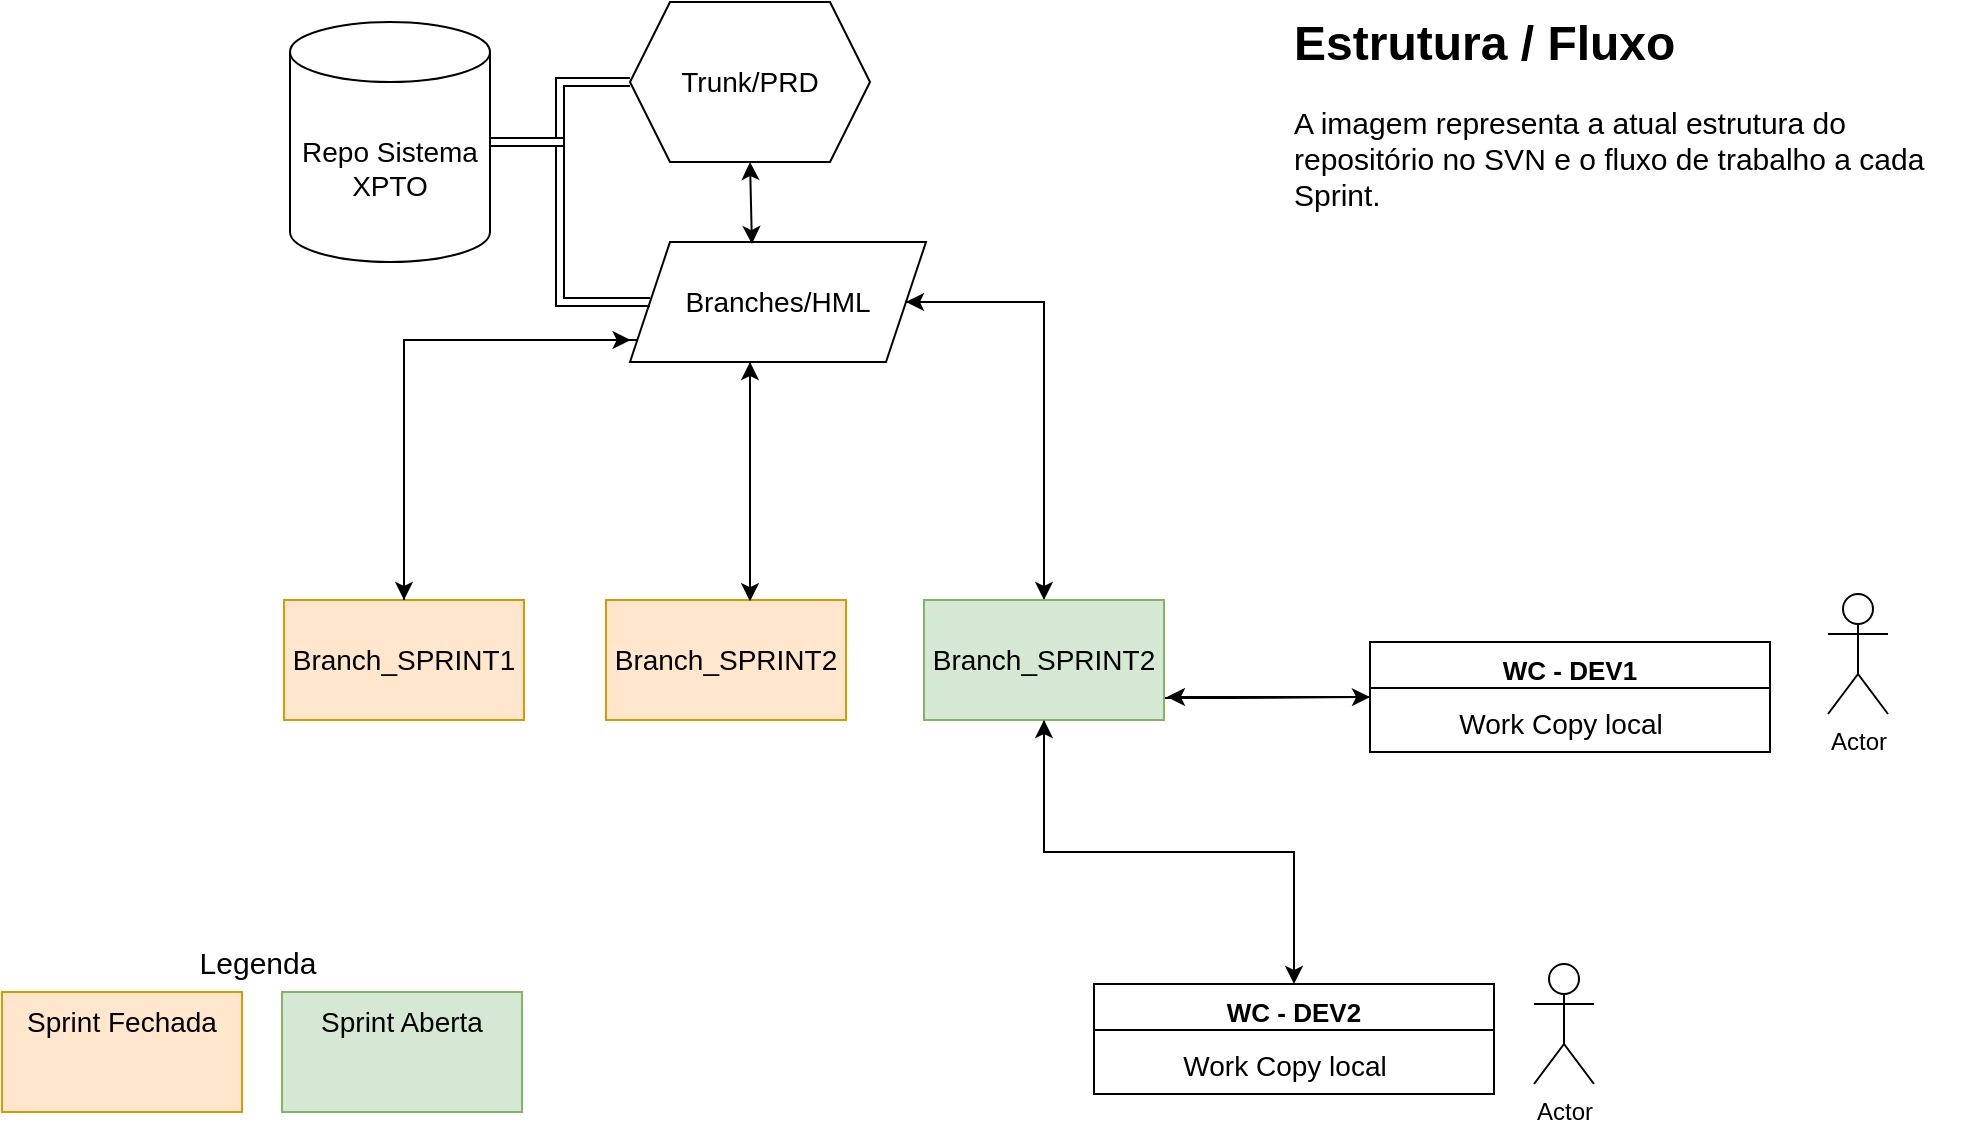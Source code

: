 <mxfile version="24.7.16">
  <diagram name="Page-1" id="c7488fd3-1785-93aa-aadb-54a6760d102a">
    <mxGraphModel dx="1426" dy="749" grid="0" gridSize="10" guides="1" tooltips="1" connect="1" arrows="1" fold="1" page="1" pageScale="1" pageWidth="1100" pageHeight="850" background="none" math="0" shadow="0">
      <root>
        <mxCell id="0" />
        <mxCell id="1" parent="0" />
        <mxCell id="FWTdbX8XUFZsyjJT9uoj-2" value="&lt;font style=&quot;font-size: 14px;&quot;&gt;Trunk/PRD&lt;/font&gt;" style="shape=hexagon;perimeter=hexagonPerimeter2;whiteSpace=wrap;html=1;fixedSize=1;" parent="1" vertex="1">
          <mxGeometry x="324" y="125" width="120" height="80" as="geometry" />
        </mxCell>
        <mxCell id="FWTdbX8XUFZsyjJT9uoj-4" value="&lt;font style=&quot;font-size: 14px;&quot;&gt;Branch_SPRINT1&lt;/font&gt;" style="rounded=0;whiteSpace=wrap;html=1;fillColor=#ffe6cc;strokeColor=#d79b00;" parent="1" vertex="1">
          <mxGeometry x="151" y="424" width="120" height="60" as="geometry" />
        </mxCell>
        <mxCell id="UB-Tlhj-ID5tQu1dT7Rm-26" style="edgeStyle=orthogonalEdgeStyle;rounded=0;orthogonalLoop=1;jettySize=auto;html=1;" parent="1" source="FWTdbX8XUFZsyjJT9uoj-5" target="FWTdbX8XUFZsyjJT9uoj-6" edge="1">
          <mxGeometry relative="1" as="geometry">
            <mxPoint x="372" y="310.471" as="targetPoint" />
            <Array as="points">
              <mxPoint x="384" y="395" />
              <mxPoint x="384" y="395" />
            </Array>
          </mxGeometry>
        </mxCell>
        <mxCell id="FWTdbX8XUFZsyjJT9uoj-5" value="&lt;font style=&quot;font-size: 14px;&quot;&gt;Branch_SPRINT2&lt;/font&gt;" style="rounded=0;whiteSpace=wrap;html=1;fillColor=#ffe6cc;strokeColor=#d79b00;" parent="1" vertex="1">
          <mxGeometry x="312" y="424" width="120" height="60" as="geometry" />
        </mxCell>
        <mxCell id="UB-Tlhj-ID5tQu1dT7Rm-31" style="edgeStyle=orthogonalEdgeStyle;rounded=0;orthogonalLoop=1;jettySize=auto;html=1;" parent="1" source="FWTdbX8XUFZsyjJT9uoj-6" target="FWTdbX8XUFZsyjJT9uoj-4" edge="1">
          <mxGeometry relative="1" as="geometry">
            <Array as="points">
              <mxPoint x="211" y="294" />
            </Array>
          </mxGeometry>
        </mxCell>
        <mxCell id="UB-Tlhj-ID5tQu1dT7Rm-37" style="edgeStyle=orthogonalEdgeStyle;rounded=0;orthogonalLoop=1;jettySize=auto;html=1;entryX=0.5;entryY=0;entryDx=0;entryDy=0;" parent="1" source="FWTdbX8XUFZsyjJT9uoj-6" target="FWTdbX8XUFZsyjJT9uoj-7" edge="1">
          <mxGeometry relative="1" as="geometry">
            <Array as="points">
              <mxPoint x="531" y="275" />
            </Array>
          </mxGeometry>
        </mxCell>
        <mxCell id="FWTdbX8XUFZsyjJT9uoj-6" value="&lt;font style=&quot;font-size: 14px;&quot;&gt;Branches/HML&lt;/font&gt;" style="shape=parallelogram;perimeter=parallelogramPerimeter;whiteSpace=wrap;html=1;fixedSize=1;" parent="1" vertex="1">
          <mxGeometry x="324" y="245" width="148" height="60" as="geometry" />
        </mxCell>
        <mxCell id="UB-Tlhj-ID5tQu1dT7Rm-27" style="edgeStyle=orthogonalEdgeStyle;rounded=0;orthogonalLoop=1;jettySize=auto;html=1;entryX=1;entryY=0.5;entryDx=0;entryDy=0;" parent="1" source="FWTdbX8XUFZsyjJT9uoj-7" target="FWTdbX8XUFZsyjJT9uoj-6" edge="1">
          <mxGeometry relative="1" as="geometry">
            <Array as="points">
              <mxPoint x="531" y="275" />
            </Array>
          </mxGeometry>
        </mxCell>
        <mxCell id="UB-Tlhj-ID5tQu1dT7Rm-32" style="edgeStyle=orthogonalEdgeStyle;rounded=0;orthogonalLoop=1;jettySize=auto;html=1;entryX=0;entryY=0.5;entryDx=0;entryDy=0;" parent="1" source="FWTdbX8XUFZsyjJT9uoj-7" target="FWTdbX8XUFZsyjJT9uoj-15" edge="1">
          <mxGeometry relative="1" as="geometry">
            <Array as="points">
              <mxPoint x="623" y="473" />
              <mxPoint x="623" y="473" />
            </Array>
          </mxGeometry>
        </mxCell>
        <mxCell id="UB-Tlhj-ID5tQu1dT7Rm-35" style="edgeStyle=orthogonalEdgeStyle;rounded=0;orthogonalLoop=1;jettySize=auto;html=1;entryX=0.5;entryY=0;entryDx=0;entryDy=0;" parent="1" source="FWTdbX8XUFZsyjJT9uoj-7" target="FWTdbX8XUFZsyjJT9uoj-20" edge="1">
          <mxGeometry relative="1" as="geometry" />
        </mxCell>
        <mxCell id="FWTdbX8XUFZsyjJT9uoj-7" value="&lt;font style=&quot;font-size: 14px;&quot;&gt;Branch_SPRINT2&lt;/font&gt;" style="rounded=0;whiteSpace=wrap;html=1;fillColor=#d5e8d4;strokeColor=#82b366;" parent="1" vertex="1">
          <mxGeometry x="471" y="424" width="120" height="60" as="geometry" />
        </mxCell>
        <mxCell id="FWTdbX8XUFZsyjJT9uoj-9" style="edgeStyle=orthogonalEdgeStyle;rounded=0;orthogonalLoop=1;jettySize=auto;html=1;entryX=0;entryY=0.5;entryDx=0;entryDy=0;exitX=1;exitY=0.5;exitDx=0;exitDy=0;exitPerimeter=0;shape=link;" parent="1" source="FWTdbX8XUFZsyjJT9uoj-8" target="FWTdbX8XUFZsyjJT9uoj-2" edge="1">
          <mxGeometry relative="1" as="geometry" />
        </mxCell>
        <mxCell id="FWTdbX8XUFZsyjJT9uoj-10" style="edgeStyle=orthogonalEdgeStyle;rounded=0;orthogonalLoop=1;jettySize=auto;html=1;shape=link;" parent="1" source="FWTdbX8XUFZsyjJT9uoj-8" target="FWTdbX8XUFZsyjJT9uoj-6" edge="1">
          <mxGeometry relative="1" as="geometry" />
        </mxCell>
        <mxCell id="FWTdbX8XUFZsyjJT9uoj-8" value="&lt;font style=&quot;font-size: 14px;&quot;&gt;Repo Sistema XPTO&lt;/font&gt;" style="shape=cylinder3;whiteSpace=wrap;html=1;boundedLbl=1;backgroundOutline=1;size=15;" parent="1" vertex="1">
          <mxGeometry x="154" y="135" width="100" height="120" as="geometry" />
        </mxCell>
        <mxCell id="FWTdbX8XUFZsyjJT9uoj-14" value="Actor" style="shape=umlActor;verticalLabelPosition=bottom;verticalAlign=top;outlineConnect=0;html=1;shadow=0;" parent="1" vertex="1">
          <mxGeometry x="923" y="421" width="30" height="60" as="geometry" />
        </mxCell>
        <mxCell id="UB-Tlhj-ID5tQu1dT7Rm-34" style="edgeStyle=orthogonalEdgeStyle;rounded=0;orthogonalLoop=1;jettySize=auto;html=1;" parent="1" source="FWTdbX8XUFZsyjJT9uoj-15" edge="1">
          <mxGeometry relative="1" as="geometry">
            <mxPoint x="592.471" y="472.5" as="targetPoint" />
          </mxGeometry>
        </mxCell>
        <mxCell id="FWTdbX8XUFZsyjJT9uoj-15" value="&lt;font style=&quot;font-size: 13px;&quot;&gt;WC - DEV1&lt;/font&gt;" style="swimlane;whiteSpace=wrap;html=1;strokeColor=default;align=center;verticalAlign=top;fontFamily=Helvetica;fontSize=12;fontColor=default;fillColor=default;" parent="1" vertex="1">
          <mxGeometry x="694" y="445" width="200" height="55" as="geometry" />
        </mxCell>
        <mxCell id="FWTdbX8XUFZsyjJT9uoj-17" value="&lt;font style=&quot;font-size: 14px;&quot;&gt;Work Copy local&lt;/font&gt;" style="text;html=1;align=center;verticalAlign=middle;resizable=0;points=[];autosize=1;strokeColor=none;fillColor=none;fontFamily=Helvetica;fontSize=12;fontColor=default;" parent="FWTdbX8XUFZsyjJT9uoj-15" vertex="1">
          <mxGeometry x="35" y="26" width="120" height="29" as="geometry" />
        </mxCell>
        <mxCell id="FWTdbX8XUFZsyjJT9uoj-18" value="Actor" style="shape=umlActor;verticalLabelPosition=bottom;verticalAlign=top;outlineConnect=0;html=1;shadow=0;" parent="1" vertex="1">
          <mxGeometry x="776" y="606" width="30" height="60" as="geometry" />
        </mxCell>
        <mxCell id="FWTdbX8XUFZsyjJT9uoj-20" value="&lt;font style=&quot;font-size: 13px;&quot;&gt;WC - DEV2&lt;/font&gt;" style="swimlane;whiteSpace=wrap;html=1;strokeColor=default;align=center;verticalAlign=top;fontFamily=Helvetica;fontSize=12;fontColor=default;fillColor=default;" parent="1" vertex="1">
          <mxGeometry x="556" y="616" width="200" height="55" as="geometry" />
        </mxCell>
        <mxCell id="FWTdbX8XUFZsyjJT9uoj-21" value="&lt;font style=&quot;font-size: 14px;&quot;&gt;Work Copy local&lt;/font&gt;" style="text;html=1;align=center;verticalAlign=middle;resizable=0;points=[];autosize=1;strokeColor=none;fillColor=none;fontFamily=Helvetica;fontSize=12;fontColor=default;" parent="FWTdbX8XUFZsyjJT9uoj-20" vertex="1">
          <mxGeometry x="35" y="26" width="120" height="29" as="geometry" />
        </mxCell>
        <mxCell id="FWTdbX8XUFZsyjJT9uoj-31" value="&lt;h1 style=&quot;margin-top: 0px;&quot;&gt;Estrutura / Fluxo&lt;/h1&gt;&lt;p&gt;&lt;font style=&quot;font-size: 15px;&quot;&gt;A imagem representa a atual estrutura do repositório no SVN e o fluxo de trabalho a cada Sprint.&lt;/font&gt;&lt;/p&gt;" style="text;html=1;whiteSpace=wrap;overflow=hidden;rounded=0;fontFamily=Helvetica;fontSize=12;fontColor=default;strokeWidth=1;" parent="1" vertex="1">
          <mxGeometry x="654" y="125" width="342" height="121" as="geometry" />
        </mxCell>
        <mxCell id="FWTdbX8XUFZsyjJT9uoj-32" value="&lt;div style=&quot;&quot;&gt;&lt;span style=&quot;font-size: 14px; background-color: initial;&quot;&gt;Sprint Fechada&lt;/span&gt;&lt;/div&gt;" style="rounded=0;whiteSpace=wrap;html=1;strokeColor=#d79b00;align=center;verticalAlign=top;fontFamily=Helvetica;fontSize=12;fillColor=#ffe6cc;" parent="1" vertex="1">
          <mxGeometry x="10" y="620" width="120" height="60" as="geometry" />
        </mxCell>
        <mxCell id="FWTdbX8XUFZsyjJT9uoj-33" value="&lt;font style=&quot;font-size: 14px;&quot;&gt;Sprint Aberta&lt;/font&gt;" style="rounded=0;whiteSpace=wrap;html=1;strokeColor=#82b366;align=center;verticalAlign=top;fontFamily=Helvetica;fontSize=12;fillColor=#d5e8d4;" parent="1" vertex="1">
          <mxGeometry x="150" y="620" width="120" height="60" as="geometry" />
        </mxCell>
        <mxCell id="FWTdbX8XUFZsyjJT9uoj-34" value="&lt;font style=&quot;font-size: 15px;&quot;&gt;Legenda&lt;/font&gt;" style="text;html=1;align=center;verticalAlign=middle;whiteSpace=wrap;rounded=0;fontFamily=Helvetica;fontSize=12;fontColor=default;" parent="1" vertex="1">
          <mxGeometry x="108" y="590" width="60" height="30" as="geometry" />
        </mxCell>
        <mxCell id="UB-Tlhj-ID5tQu1dT7Rm-15" value="" style="endArrow=classic;startArrow=classic;html=1;rounded=0;entryX=0.5;entryY=1;entryDx=0;entryDy=0;exitX=0.412;exitY=0.017;exitDx=0;exitDy=0;exitPerimeter=0;" parent="1" source="FWTdbX8XUFZsyjJT9uoj-6" target="FWTdbX8XUFZsyjJT9uoj-2" edge="1">
          <mxGeometry width="50" height="50" relative="1" as="geometry">
            <mxPoint x="375" y="246" as="sourcePoint" />
            <mxPoint x="425" y="196" as="targetPoint" />
          </mxGeometry>
        </mxCell>
        <mxCell id="UB-Tlhj-ID5tQu1dT7Rm-25" style="edgeStyle=orthogonalEdgeStyle;rounded=0;orthogonalLoop=1;jettySize=auto;html=1;entryX=0.6;entryY=0.01;entryDx=0;entryDy=0;entryPerimeter=0;" parent="1" source="FWTdbX8XUFZsyjJT9uoj-6" target="FWTdbX8XUFZsyjJT9uoj-5" edge="1">
          <mxGeometry relative="1" as="geometry">
            <Array as="points">
              <mxPoint x="384" y="341" />
              <mxPoint x="384" y="341" />
            </Array>
          </mxGeometry>
        </mxCell>
        <mxCell id="UB-Tlhj-ID5tQu1dT7Rm-29" style="edgeStyle=orthogonalEdgeStyle;rounded=0;orthogonalLoop=1;jettySize=auto;html=1;entryX=0.002;entryY=0.817;entryDx=0;entryDy=0;entryPerimeter=0;" parent="1" source="FWTdbX8XUFZsyjJT9uoj-4" target="FWTdbX8XUFZsyjJT9uoj-6" edge="1">
          <mxGeometry relative="1" as="geometry">
            <Array as="points">
              <mxPoint x="211" y="294" />
            </Array>
          </mxGeometry>
        </mxCell>
        <mxCell id="UB-Tlhj-ID5tQu1dT7Rm-36" style="edgeStyle=orthogonalEdgeStyle;rounded=0;orthogonalLoop=1;jettySize=auto;html=1;entryX=0.5;entryY=1;entryDx=0;entryDy=0;" parent="1" target="FWTdbX8XUFZsyjJT9uoj-7" edge="1">
          <mxGeometry relative="1" as="geometry">
            <mxPoint x="656" y="603" as="sourcePoint" />
            <Array as="points">
              <mxPoint x="656" y="550" />
              <mxPoint x="531" y="550" />
            </Array>
          </mxGeometry>
        </mxCell>
      </root>
    </mxGraphModel>
  </diagram>
</mxfile>
